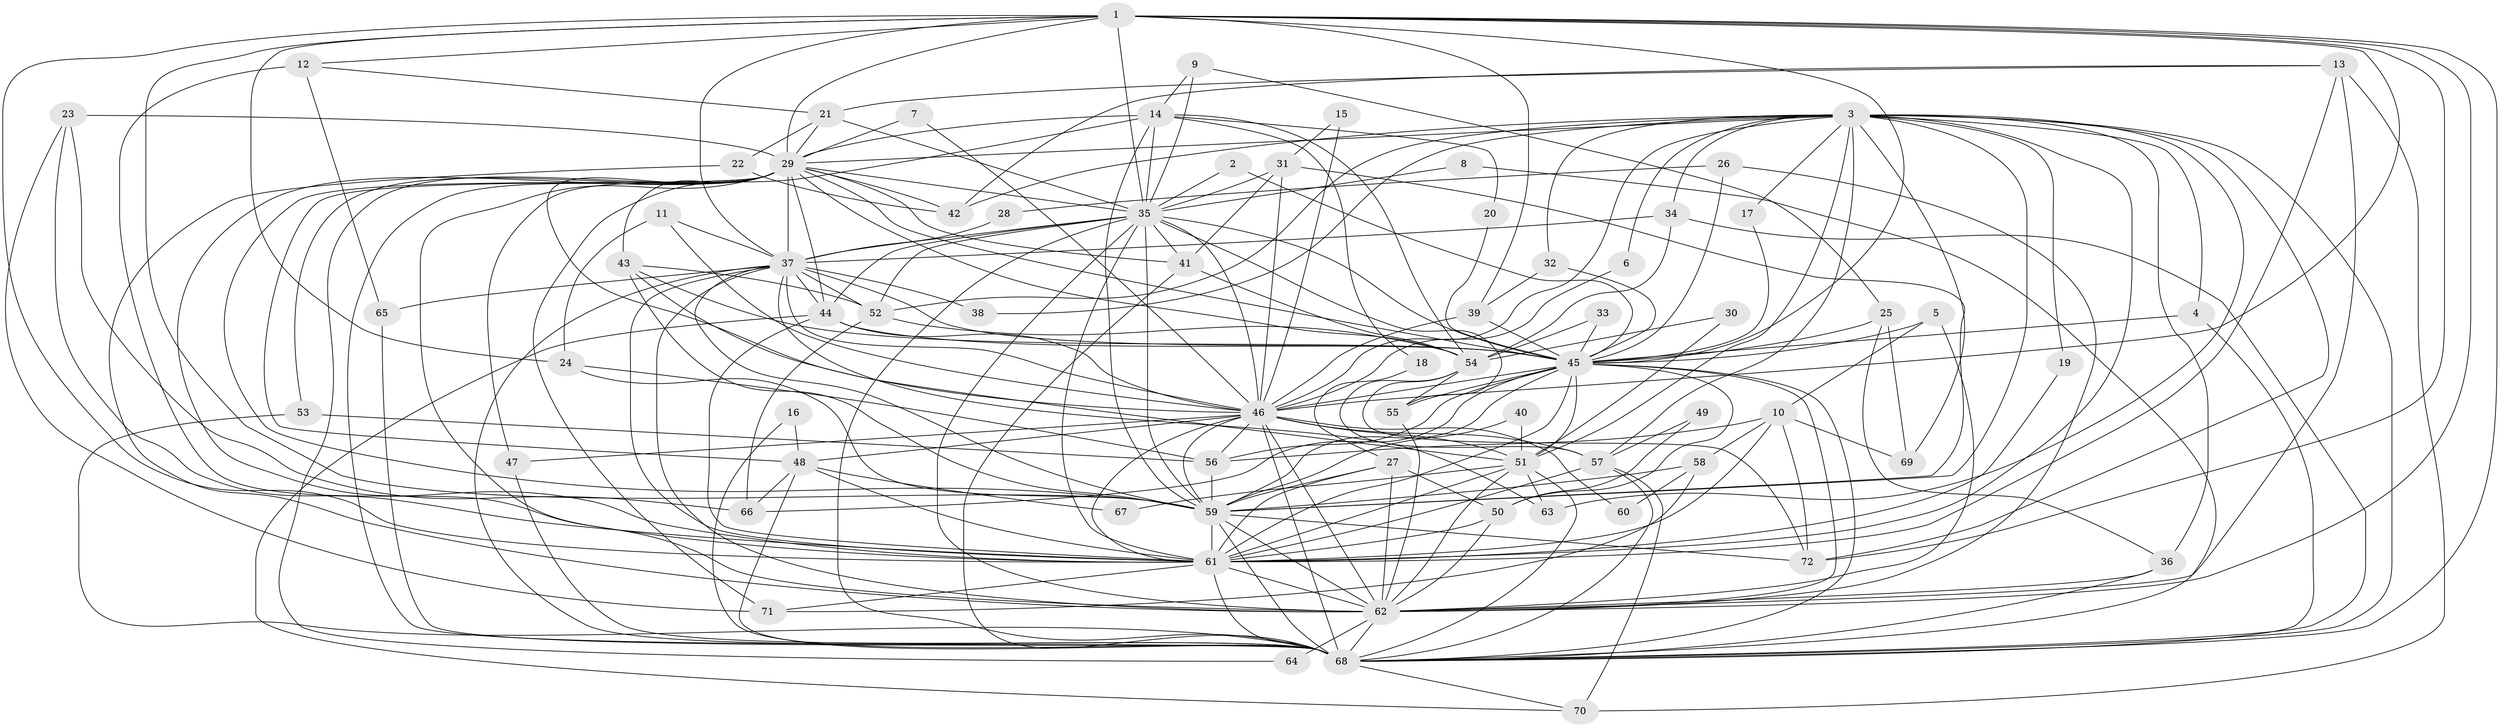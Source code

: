 // original degree distribution, {18: 0.006944444444444444, 23: 0.006944444444444444, 21: 0.020833333333333332, 13: 0.006944444444444444, 24: 0.020833333333333332, 27: 0.006944444444444444, 4: 0.13194444444444445, 5: 0.0625, 14: 0.006944444444444444, 3: 0.18055555555555555, 7: 0.013888888888888888, 6: 0.027777777777777776, 8: 0.006944444444444444, 2: 0.4930555555555556, 9: 0.006944444444444444}
// Generated by graph-tools (version 1.1) at 2025/49/03/09/25 03:49:40]
// undirected, 72 vertices, 229 edges
graph export_dot {
graph [start="1"]
  node [color=gray90,style=filled];
  1;
  2;
  3;
  4;
  5;
  6;
  7;
  8;
  9;
  10;
  11;
  12;
  13;
  14;
  15;
  16;
  17;
  18;
  19;
  20;
  21;
  22;
  23;
  24;
  25;
  26;
  27;
  28;
  29;
  30;
  31;
  32;
  33;
  34;
  35;
  36;
  37;
  38;
  39;
  40;
  41;
  42;
  43;
  44;
  45;
  46;
  47;
  48;
  49;
  50;
  51;
  52;
  53;
  54;
  55;
  56;
  57;
  58;
  59;
  60;
  61;
  62;
  63;
  64;
  65;
  66;
  67;
  68;
  69;
  70;
  71;
  72;
  1 -- 12 [weight=1.0];
  1 -- 24 [weight=1.0];
  1 -- 29 [weight=1.0];
  1 -- 35 [weight=1.0];
  1 -- 37 [weight=1.0];
  1 -- 39 [weight=1.0];
  1 -- 45 [weight=1.0];
  1 -- 46 [weight=1.0];
  1 -- 59 [weight=1.0];
  1 -- 61 [weight=1.0];
  1 -- 62 [weight=1.0];
  1 -- 68 [weight=1.0];
  1 -- 72 [weight=1.0];
  2 -- 35 [weight=1.0];
  2 -- 45 [weight=1.0];
  3 -- 4 [weight=1.0];
  3 -- 6 [weight=1.0];
  3 -- 17 [weight=1.0];
  3 -- 19 [weight=1.0];
  3 -- 29 [weight=1.0];
  3 -- 32 [weight=1.0];
  3 -- 34 [weight=1.0];
  3 -- 36 [weight=1.0];
  3 -- 38 [weight=1.0];
  3 -- 42 [weight=1.0];
  3 -- 46 [weight=1.0];
  3 -- 51 [weight=1.0];
  3 -- 52 [weight=1.0];
  3 -- 57 [weight=1.0];
  3 -- 59 [weight=1.0];
  3 -- 61 [weight=1.0];
  3 -- 63 [weight=1.0];
  3 -- 68 [weight=1.0];
  3 -- 69 [weight=1.0];
  3 -- 72 [weight=1.0];
  4 -- 45 [weight=1.0];
  4 -- 68 [weight=1.0];
  5 -- 10 [weight=1.0];
  5 -- 45 [weight=1.0];
  5 -- 62 [weight=2.0];
  6 -- 46 [weight=1.0];
  7 -- 29 [weight=1.0];
  7 -- 46 [weight=1.0];
  8 -- 35 [weight=1.0];
  8 -- 68 [weight=1.0];
  9 -- 14 [weight=1.0];
  9 -- 25 [weight=1.0];
  9 -- 35 [weight=1.0];
  10 -- 56 [weight=1.0];
  10 -- 58 [weight=1.0];
  10 -- 61 [weight=1.0];
  10 -- 69 [weight=1.0];
  10 -- 72 [weight=1.0];
  11 -- 24 [weight=1.0];
  11 -- 37 [weight=1.0];
  11 -- 46 [weight=1.0];
  12 -- 21 [weight=1.0];
  12 -- 61 [weight=2.0];
  12 -- 65 [weight=1.0];
  13 -- 21 [weight=1.0];
  13 -- 42 [weight=1.0];
  13 -- 61 [weight=1.0];
  13 -- 62 [weight=1.0];
  13 -- 70 [weight=1.0];
  14 -- 18 [weight=1.0];
  14 -- 20 [weight=1.0];
  14 -- 29 [weight=1.0];
  14 -- 35 [weight=1.0];
  14 -- 54 [weight=1.0];
  14 -- 59 [weight=1.0];
  14 -- 71 [weight=1.0];
  15 -- 31 [weight=1.0];
  15 -- 46 [weight=1.0];
  16 -- 48 [weight=1.0];
  16 -- 68 [weight=1.0];
  17 -- 45 [weight=1.0];
  18 -- 27 [weight=1.0];
  19 -- 61 [weight=1.0];
  20 -- 45 [weight=1.0];
  21 -- 22 [weight=1.0];
  21 -- 29 [weight=1.0];
  21 -- 35 [weight=1.0];
  22 -- 42 [weight=1.0];
  22 -- 62 [weight=1.0];
  23 -- 29 [weight=1.0];
  23 -- 61 [weight=1.0];
  23 -- 66 [weight=1.0];
  23 -- 71 [weight=1.0];
  24 -- 56 [weight=1.0];
  24 -- 59 [weight=1.0];
  25 -- 36 [weight=1.0];
  25 -- 45 [weight=1.0];
  25 -- 69 [weight=1.0];
  26 -- 28 [weight=1.0];
  26 -- 45 [weight=2.0];
  26 -- 62 [weight=1.0];
  27 -- 50 [weight=1.0];
  27 -- 59 [weight=1.0];
  27 -- 61 [weight=1.0];
  27 -- 62 [weight=1.0];
  28 -- 37 [weight=1.0];
  29 -- 35 [weight=1.0];
  29 -- 37 [weight=2.0];
  29 -- 41 [weight=1.0];
  29 -- 42 [weight=1.0];
  29 -- 43 [weight=1.0];
  29 -- 44 [weight=1.0];
  29 -- 45 [weight=1.0];
  29 -- 46 [weight=1.0];
  29 -- 47 [weight=1.0];
  29 -- 48 [weight=1.0];
  29 -- 53 [weight=1.0];
  29 -- 54 [weight=1.0];
  29 -- 59 [weight=1.0];
  29 -- 61 [weight=1.0];
  29 -- 62 [weight=1.0];
  29 -- 64 [weight=1.0];
  29 -- 68 [weight=1.0];
  30 -- 51 [weight=1.0];
  30 -- 54 [weight=1.0];
  31 -- 35 [weight=1.0];
  31 -- 41 [weight=1.0];
  31 -- 46 [weight=1.0];
  31 -- 59 [weight=1.0];
  32 -- 39 [weight=1.0];
  32 -- 45 [weight=1.0];
  33 -- 45 [weight=1.0];
  33 -- 54 [weight=1.0];
  34 -- 37 [weight=1.0];
  34 -- 54 [weight=1.0];
  34 -- 68 [weight=1.0];
  35 -- 37 [weight=1.0];
  35 -- 41 [weight=1.0];
  35 -- 44 [weight=1.0];
  35 -- 45 [weight=1.0];
  35 -- 46 [weight=1.0];
  35 -- 52 [weight=1.0];
  35 -- 55 [weight=1.0];
  35 -- 59 [weight=2.0];
  35 -- 61 [weight=1.0];
  35 -- 62 [weight=1.0];
  35 -- 68 [weight=1.0];
  36 -- 62 [weight=1.0];
  36 -- 68 [weight=1.0];
  37 -- 38 [weight=1.0];
  37 -- 44 [weight=1.0];
  37 -- 45 [weight=1.0];
  37 -- 46 [weight=1.0];
  37 -- 52 [weight=1.0];
  37 -- 59 [weight=1.0];
  37 -- 61 [weight=1.0];
  37 -- 62 [weight=1.0];
  37 -- 63 [weight=1.0];
  37 -- 65 [weight=1.0];
  37 -- 68 [weight=1.0];
  39 -- 45 [weight=1.0];
  39 -- 46 [weight=1.0];
  40 -- 51 [weight=1.0];
  40 -- 59 [weight=1.0];
  41 -- 54 [weight=1.0];
  41 -- 68 [weight=1.0];
  43 -- 45 [weight=1.0];
  43 -- 51 [weight=1.0];
  43 -- 52 [weight=1.0];
  43 -- 59 [weight=1.0];
  44 -- 45 [weight=1.0];
  44 -- 46 [weight=1.0];
  44 -- 61 [weight=1.0];
  44 -- 70 [weight=1.0];
  45 -- 46 [weight=1.0];
  45 -- 50 [weight=1.0];
  45 -- 51 [weight=1.0];
  45 -- 55 [weight=1.0];
  45 -- 56 [weight=1.0];
  45 -- 59 [weight=1.0];
  45 -- 61 [weight=1.0];
  45 -- 62 [weight=1.0];
  45 -- 66 [weight=1.0];
  45 -- 68 [weight=1.0];
  46 -- 47 [weight=1.0];
  46 -- 48 [weight=1.0];
  46 -- 51 [weight=1.0];
  46 -- 56 [weight=1.0];
  46 -- 57 [weight=2.0];
  46 -- 59 [weight=1.0];
  46 -- 60 [weight=1.0];
  46 -- 61 [weight=1.0];
  46 -- 62 [weight=1.0];
  46 -- 68 [weight=1.0];
  47 -- 68 [weight=1.0];
  48 -- 61 [weight=1.0];
  48 -- 66 [weight=1.0];
  48 -- 67 [weight=1.0];
  48 -- 68 [weight=1.0];
  49 -- 50 [weight=1.0];
  49 -- 57 [weight=1.0];
  50 -- 61 [weight=1.0];
  50 -- 62 [weight=1.0];
  51 -- 61 [weight=2.0];
  51 -- 62 [weight=1.0];
  51 -- 63 [weight=1.0];
  51 -- 67 [weight=1.0];
  51 -- 68 [weight=1.0];
  52 -- 54 [weight=1.0];
  52 -- 66 [weight=1.0];
  53 -- 56 [weight=1.0];
  53 -- 68 [weight=1.0];
  54 -- 55 [weight=1.0];
  54 -- 57 [weight=2.0];
  54 -- 72 [weight=1.0];
  55 -- 62 [weight=1.0];
  56 -- 59 [weight=1.0];
  57 -- 61 [weight=1.0];
  57 -- 68 [weight=1.0];
  57 -- 70 [weight=1.0];
  58 -- 59 [weight=2.0];
  58 -- 60 [weight=1.0];
  58 -- 71 [weight=1.0];
  59 -- 61 [weight=1.0];
  59 -- 62 [weight=1.0];
  59 -- 68 [weight=1.0];
  59 -- 72 [weight=1.0];
  61 -- 62 [weight=1.0];
  61 -- 68 [weight=1.0];
  61 -- 71 [weight=1.0];
  62 -- 64 [weight=2.0];
  62 -- 68 [weight=1.0];
  65 -- 68 [weight=1.0];
  68 -- 70 [weight=1.0];
}

